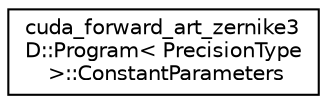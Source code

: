 digraph "Graphical Class Hierarchy"
{
  edge [fontname="Helvetica",fontsize="10",labelfontname="Helvetica",labelfontsize="10"];
  node [fontname="Helvetica",fontsize="10",shape=record];
  rankdir="LR";
  Node0 [label="cuda_forward_art_zernike3\lD::Program\< PrecisionType\l \>::ConstantParameters",height=0.2,width=0.4,color="black", fillcolor="white", style="filled",URL="$structcuda__forward__art__zernike3D_1_1Program_1_1ConstantParameters.html",tooltip="Constant parameters for the computation. "];
}
